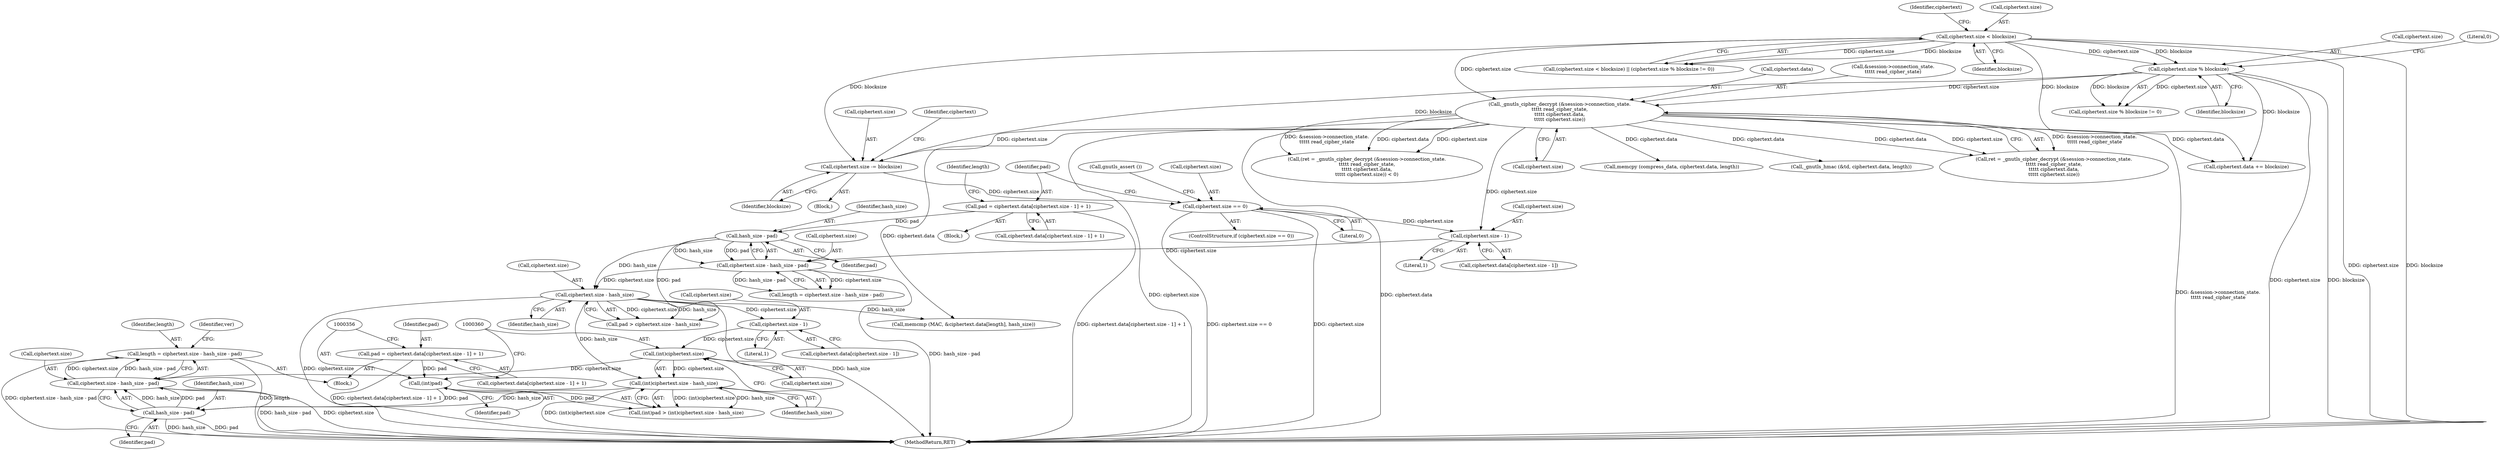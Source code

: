 digraph "0_savannah_bc8102405fda11ea00ca3b42acc4f4bce9d6e97b_0@integer" {
"1000378" [label="(Call,length = ciphertext.size - hash_size - pad)"];
"1000380" [label="(Call,ciphertext.size - hash_size - pad)"];
"1000359" [label="(Call,(int)ciphertext.size)"];
"1000347" [label="(Call,ciphertext.size - 1)"];
"1000333" [label="(Call,ciphertext.size - hash_size)"];
"1000323" [label="(Call,ciphertext.size - hash_size - pad)"];
"1000315" [label="(Call,ciphertext.size - 1)"];
"1000299" [label="(Call,ciphertext.size == 0)"];
"1000288" [label="(Call,ciphertext.size -= blocksize)"];
"1000247" [label="(Call,ciphertext.size % blocksize)"];
"1000241" [label="(Call,ciphertext.size < blocksize)"];
"1000261" [label="(Call,_gnutls_cipher_decrypt (&session->connection_state.\n\t\t\t\t\t read_cipher_state,\n\t\t\t\t\t ciphertext.data,\n\t\t\t\t\t ciphertext.size))"];
"1000327" [label="(Call,hash_size - pad)"];
"1000308" [label="(Call,pad = ciphertext.data[ciphertext.size - 1] + 1)"];
"1000384" [label="(Call,hash_size - pad)"];
"1000358" [label="(Call,(int)ciphertext.size - hash_size)"];
"1000355" [label="(Call,(int)pad)"];
"1000340" [label="(Call,pad = ciphertext.data[ciphertext.size - 1] + 1)"];
"1000247" [label="(Call,ciphertext.size % blocksize)"];
"1000118" [label="(Block,)"];
"1000246" [label="(Call,ciphertext.size % blocksize != 0)"];
"1000328" [label="(Identifier,hash_size)"];
"1000380" [label="(Call,ciphertext.size - hash_size - pad)"];
"1000251" [label="(Identifier,blocksize)"];
"1000271" [label="(Call,ciphertext.size)"];
"1000311" [label="(Call,ciphertext.data[ciphertext.size - 1])"];
"1000262" [label="(Call,&session->connection_state.\n\t\t\t\t\t read_cipher_state)"];
"1000323" [label="(Call,ciphertext.size - hash_size - pad)"];
"1000321" [label="(Call,length = ciphertext.size - hash_size - pad)"];
"1000324" [label="(Call,ciphertext.size)"];
"1000331" [label="(Call,pad > ciphertext.size - hash_size)"];
"1000249" [label="(Identifier,ciphertext)"];
"1000505" [label="(Call,memcpy (compress_data, ciphertext.data, length))"];
"1000340" [label="(Call,pad = ciphertext.data[ciphertext.size - 1] + 1)"];
"1000341" [label="(Identifier,pad)"];
"1000303" [label="(Literal,0)"];
"1000386" [label="(Identifier,pad)"];
"1000385" [label="(Identifier,hash_size)"];
"1000513" [label="(MethodReturn,RET)"];
"1000338" [label="(Block,)"];
"1000299" [label="(Call,ciphertext.size == 0)"];
"1000329" [label="(Identifier,pad)"];
"1000384" [label="(Call,hash_size - pad)"];
"1000300" [label="(Call,ciphertext.size)"];
"1000379" [label="(Identifier,length)"];
"1000288" [label="(Call,ciphertext.size -= blocksize)"];
"1000310" [label="(Call,ciphertext.data[ciphertext.size - 1] + 1)"];
"1000261" [label="(Call,_gnutls_cipher_decrypt (&session->connection_state.\n\t\t\t\t\t read_cipher_state,\n\t\t\t\t\t ciphertext.data,\n\t\t\t\t\t ciphertext.size))"];
"1000248" [label="(Call,ciphertext.size)"];
"1000287" [label="(Block,)"];
"1000322" [label="(Identifier,length)"];
"1000309" [label="(Identifier,pad)"];
"1000342" [label="(Call,ciphertext.data[ciphertext.size - 1] + 1)"];
"1000357" [label="(Identifier,pad)"];
"1000361" [label="(Call,ciphertext.size)"];
"1000381" [label="(Call,ciphertext.size)"];
"1000240" [label="(Call,(ciphertext.size < blocksize) || (ciphertext.size % blocksize != 0))"];
"1000245" [label="(Identifier,blocksize)"];
"1000347" [label="(Call,ciphertext.size - 1)"];
"1000337" [label="(Identifier,hash_size)"];
"1000289" [label="(Call,ciphertext.size)"];
"1000295" [label="(Identifier,ciphertext)"];
"1000242" [label="(Call,ciphertext.size)"];
"1000298" [label="(ControlStructure,if (ciphertext.size == 0))"];
"1000268" [label="(Call,ciphertext.data)"];
"1000358" [label="(Call,(int)ciphertext.size - hash_size)"];
"1000315" [label="(Call,ciphertext.size - 1)"];
"1000355" [label="(Call,(int)pad)"];
"1000316" [label="(Call,ciphertext.size)"];
"1000252" [label="(Literal,0)"];
"1000241" [label="(Call,ciphertext.size < blocksize)"];
"1000327" [label="(Call,hash_size - pad)"];
"1000354" [label="(Call,(int)pad > (int)ciphertext.size - hash_size)"];
"1000334" [label="(Call,ciphertext.size)"];
"1000463" [label="(Call,_gnutls_hmac (&td, ciphertext.data, length))"];
"1000333" [label="(Call,ciphertext.size - hash_size)"];
"1000364" [label="(Identifier,hash_size)"];
"1000390" [label="(Identifier,ver)"];
"1000483" [label="(Call,memcmp (MAC, &ciphertext.data[length], hash_size))"];
"1000292" [label="(Identifier,blocksize)"];
"1000351" [label="(Literal,1)"];
"1000343" [label="(Call,ciphertext.data[ciphertext.size - 1])"];
"1000259" [label="(Call,ret = _gnutls_cipher_decrypt (&session->connection_state.\n\t\t\t\t\t read_cipher_state,\n\t\t\t\t\t ciphertext.data,\n\t\t\t\t\t ciphertext.size))"];
"1000258" [label="(Call,(ret = _gnutls_cipher_decrypt (&session->connection_state.\n\t\t\t\t\t read_cipher_state,\n\t\t\t\t\t ciphertext.data,\n\t\t\t\t\t ciphertext.size)) < 0)"];
"1000359" [label="(Call,(int)ciphertext.size)"];
"1000305" [label="(Call,gnutls_assert ())"];
"1000293" [label="(Call,ciphertext.data += blocksize)"];
"1000308" [label="(Call,pad = ciphertext.data[ciphertext.size - 1] + 1)"];
"1000348" [label="(Call,ciphertext.size)"];
"1000319" [label="(Literal,1)"];
"1000378" [label="(Call,length = ciphertext.size - hash_size - pad)"];
"1000378" -> "1000338"  [label="AST: "];
"1000378" -> "1000380"  [label="CFG: "];
"1000379" -> "1000378"  [label="AST: "];
"1000380" -> "1000378"  [label="AST: "];
"1000390" -> "1000378"  [label="CFG: "];
"1000378" -> "1000513"  [label="DDG: ciphertext.size - hash_size - pad"];
"1000378" -> "1000513"  [label="DDG: length"];
"1000380" -> "1000378"  [label="DDG: ciphertext.size"];
"1000380" -> "1000378"  [label="DDG: hash_size - pad"];
"1000380" -> "1000384"  [label="CFG: "];
"1000381" -> "1000380"  [label="AST: "];
"1000384" -> "1000380"  [label="AST: "];
"1000380" -> "1000513"  [label="DDG: hash_size - pad"];
"1000380" -> "1000513"  [label="DDG: ciphertext.size"];
"1000359" -> "1000380"  [label="DDG: ciphertext.size"];
"1000384" -> "1000380"  [label="DDG: hash_size"];
"1000384" -> "1000380"  [label="DDG: pad"];
"1000359" -> "1000358"  [label="AST: "];
"1000359" -> "1000361"  [label="CFG: "];
"1000360" -> "1000359"  [label="AST: "];
"1000361" -> "1000359"  [label="AST: "];
"1000364" -> "1000359"  [label="CFG: "];
"1000359" -> "1000358"  [label="DDG: ciphertext.size"];
"1000347" -> "1000359"  [label="DDG: ciphertext.size"];
"1000347" -> "1000343"  [label="AST: "];
"1000347" -> "1000351"  [label="CFG: "];
"1000348" -> "1000347"  [label="AST: "];
"1000351" -> "1000347"  [label="AST: "];
"1000343" -> "1000347"  [label="CFG: "];
"1000333" -> "1000347"  [label="DDG: ciphertext.size"];
"1000333" -> "1000331"  [label="AST: "];
"1000333" -> "1000337"  [label="CFG: "];
"1000334" -> "1000333"  [label="AST: "];
"1000337" -> "1000333"  [label="AST: "];
"1000331" -> "1000333"  [label="CFG: "];
"1000333" -> "1000513"  [label="DDG: ciphertext.size"];
"1000333" -> "1000513"  [label="DDG: hash_size"];
"1000333" -> "1000331"  [label="DDG: ciphertext.size"];
"1000333" -> "1000331"  [label="DDG: hash_size"];
"1000323" -> "1000333"  [label="DDG: ciphertext.size"];
"1000327" -> "1000333"  [label="DDG: hash_size"];
"1000333" -> "1000358"  [label="DDG: hash_size"];
"1000333" -> "1000483"  [label="DDG: hash_size"];
"1000323" -> "1000321"  [label="AST: "];
"1000323" -> "1000327"  [label="CFG: "];
"1000324" -> "1000323"  [label="AST: "];
"1000327" -> "1000323"  [label="AST: "];
"1000321" -> "1000323"  [label="CFG: "];
"1000323" -> "1000513"  [label="DDG: hash_size - pad"];
"1000323" -> "1000321"  [label="DDG: ciphertext.size"];
"1000323" -> "1000321"  [label="DDG: hash_size - pad"];
"1000315" -> "1000323"  [label="DDG: ciphertext.size"];
"1000327" -> "1000323"  [label="DDG: hash_size"];
"1000327" -> "1000323"  [label="DDG: pad"];
"1000315" -> "1000311"  [label="AST: "];
"1000315" -> "1000319"  [label="CFG: "];
"1000316" -> "1000315"  [label="AST: "];
"1000319" -> "1000315"  [label="AST: "];
"1000311" -> "1000315"  [label="CFG: "];
"1000299" -> "1000315"  [label="DDG: ciphertext.size"];
"1000261" -> "1000315"  [label="DDG: ciphertext.size"];
"1000299" -> "1000298"  [label="AST: "];
"1000299" -> "1000303"  [label="CFG: "];
"1000300" -> "1000299"  [label="AST: "];
"1000303" -> "1000299"  [label="AST: "];
"1000305" -> "1000299"  [label="CFG: "];
"1000309" -> "1000299"  [label="CFG: "];
"1000299" -> "1000513"  [label="DDG: ciphertext.size == 0"];
"1000299" -> "1000513"  [label="DDG: ciphertext.size"];
"1000288" -> "1000299"  [label="DDG: ciphertext.size"];
"1000288" -> "1000287"  [label="AST: "];
"1000288" -> "1000292"  [label="CFG: "];
"1000289" -> "1000288"  [label="AST: "];
"1000292" -> "1000288"  [label="AST: "];
"1000295" -> "1000288"  [label="CFG: "];
"1000247" -> "1000288"  [label="DDG: blocksize"];
"1000241" -> "1000288"  [label="DDG: blocksize"];
"1000261" -> "1000288"  [label="DDG: ciphertext.size"];
"1000247" -> "1000246"  [label="AST: "];
"1000247" -> "1000251"  [label="CFG: "];
"1000248" -> "1000247"  [label="AST: "];
"1000251" -> "1000247"  [label="AST: "];
"1000252" -> "1000247"  [label="CFG: "];
"1000247" -> "1000513"  [label="DDG: ciphertext.size"];
"1000247" -> "1000513"  [label="DDG: blocksize"];
"1000247" -> "1000246"  [label="DDG: ciphertext.size"];
"1000247" -> "1000246"  [label="DDG: blocksize"];
"1000241" -> "1000247"  [label="DDG: ciphertext.size"];
"1000241" -> "1000247"  [label="DDG: blocksize"];
"1000247" -> "1000261"  [label="DDG: ciphertext.size"];
"1000247" -> "1000293"  [label="DDG: blocksize"];
"1000241" -> "1000240"  [label="AST: "];
"1000241" -> "1000245"  [label="CFG: "];
"1000242" -> "1000241"  [label="AST: "];
"1000245" -> "1000241"  [label="AST: "];
"1000249" -> "1000241"  [label="CFG: "];
"1000240" -> "1000241"  [label="CFG: "];
"1000241" -> "1000513"  [label="DDG: ciphertext.size"];
"1000241" -> "1000513"  [label="DDG: blocksize"];
"1000241" -> "1000240"  [label="DDG: ciphertext.size"];
"1000241" -> "1000240"  [label="DDG: blocksize"];
"1000241" -> "1000261"  [label="DDG: ciphertext.size"];
"1000241" -> "1000293"  [label="DDG: blocksize"];
"1000261" -> "1000259"  [label="AST: "];
"1000261" -> "1000271"  [label="CFG: "];
"1000262" -> "1000261"  [label="AST: "];
"1000268" -> "1000261"  [label="AST: "];
"1000271" -> "1000261"  [label="AST: "];
"1000259" -> "1000261"  [label="CFG: "];
"1000261" -> "1000513"  [label="DDG: ciphertext.data"];
"1000261" -> "1000513"  [label="DDG: &session->connection_state.\n\t\t\t\t\t read_cipher_state"];
"1000261" -> "1000513"  [label="DDG: ciphertext.size"];
"1000261" -> "1000258"  [label="DDG: &session->connection_state.\n\t\t\t\t\t read_cipher_state"];
"1000261" -> "1000258"  [label="DDG: ciphertext.data"];
"1000261" -> "1000258"  [label="DDG: ciphertext.size"];
"1000261" -> "1000259"  [label="DDG: &session->connection_state.\n\t\t\t\t\t read_cipher_state"];
"1000261" -> "1000259"  [label="DDG: ciphertext.data"];
"1000261" -> "1000259"  [label="DDG: ciphertext.size"];
"1000261" -> "1000293"  [label="DDG: ciphertext.data"];
"1000261" -> "1000463"  [label="DDG: ciphertext.data"];
"1000261" -> "1000483"  [label="DDG: ciphertext.data"];
"1000261" -> "1000505"  [label="DDG: ciphertext.data"];
"1000327" -> "1000329"  [label="CFG: "];
"1000328" -> "1000327"  [label="AST: "];
"1000329" -> "1000327"  [label="AST: "];
"1000308" -> "1000327"  [label="DDG: pad"];
"1000327" -> "1000331"  [label="DDG: pad"];
"1000308" -> "1000118"  [label="AST: "];
"1000308" -> "1000310"  [label="CFG: "];
"1000309" -> "1000308"  [label="AST: "];
"1000310" -> "1000308"  [label="AST: "];
"1000322" -> "1000308"  [label="CFG: "];
"1000308" -> "1000513"  [label="DDG: ciphertext.data[ciphertext.size - 1] + 1"];
"1000384" -> "1000386"  [label="CFG: "];
"1000385" -> "1000384"  [label="AST: "];
"1000386" -> "1000384"  [label="AST: "];
"1000384" -> "1000513"  [label="DDG: pad"];
"1000384" -> "1000513"  [label="DDG: hash_size"];
"1000358" -> "1000384"  [label="DDG: hash_size"];
"1000355" -> "1000384"  [label="DDG: pad"];
"1000358" -> "1000354"  [label="AST: "];
"1000358" -> "1000364"  [label="CFG: "];
"1000364" -> "1000358"  [label="AST: "];
"1000354" -> "1000358"  [label="CFG: "];
"1000358" -> "1000513"  [label="DDG: (int)ciphertext.size"];
"1000358" -> "1000354"  [label="DDG: (int)ciphertext.size"];
"1000358" -> "1000354"  [label="DDG: hash_size"];
"1000355" -> "1000354"  [label="AST: "];
"1000355" -> "1000357"  [label="CFG: "];
"1000356" -> "1000355"  [label="AST: "];
"1000357" -> "1000355"  [label="AST: "];
"1000360" -> "1000355"  [label="CFG: "];
"1000355" -> "1000354"  [label="DDG: pad"];
"1000340" -> "1000355"  [label="DDG: pad"];
"1000340" -> "1000338"  [label="AST: "];
"1000340" -> "1000342"  [label="CFG: "];
"1000341" -> "1000340"  [label="AST: "];
"1000342" -> "1000340"  [label="AST: "];
"1000356" -> "1000340"  [label="CFG: "];
"1000340" -> "1000513"  [label="DDG: ciphertext.data[ciphertext.size - 1] + 1"];
}
